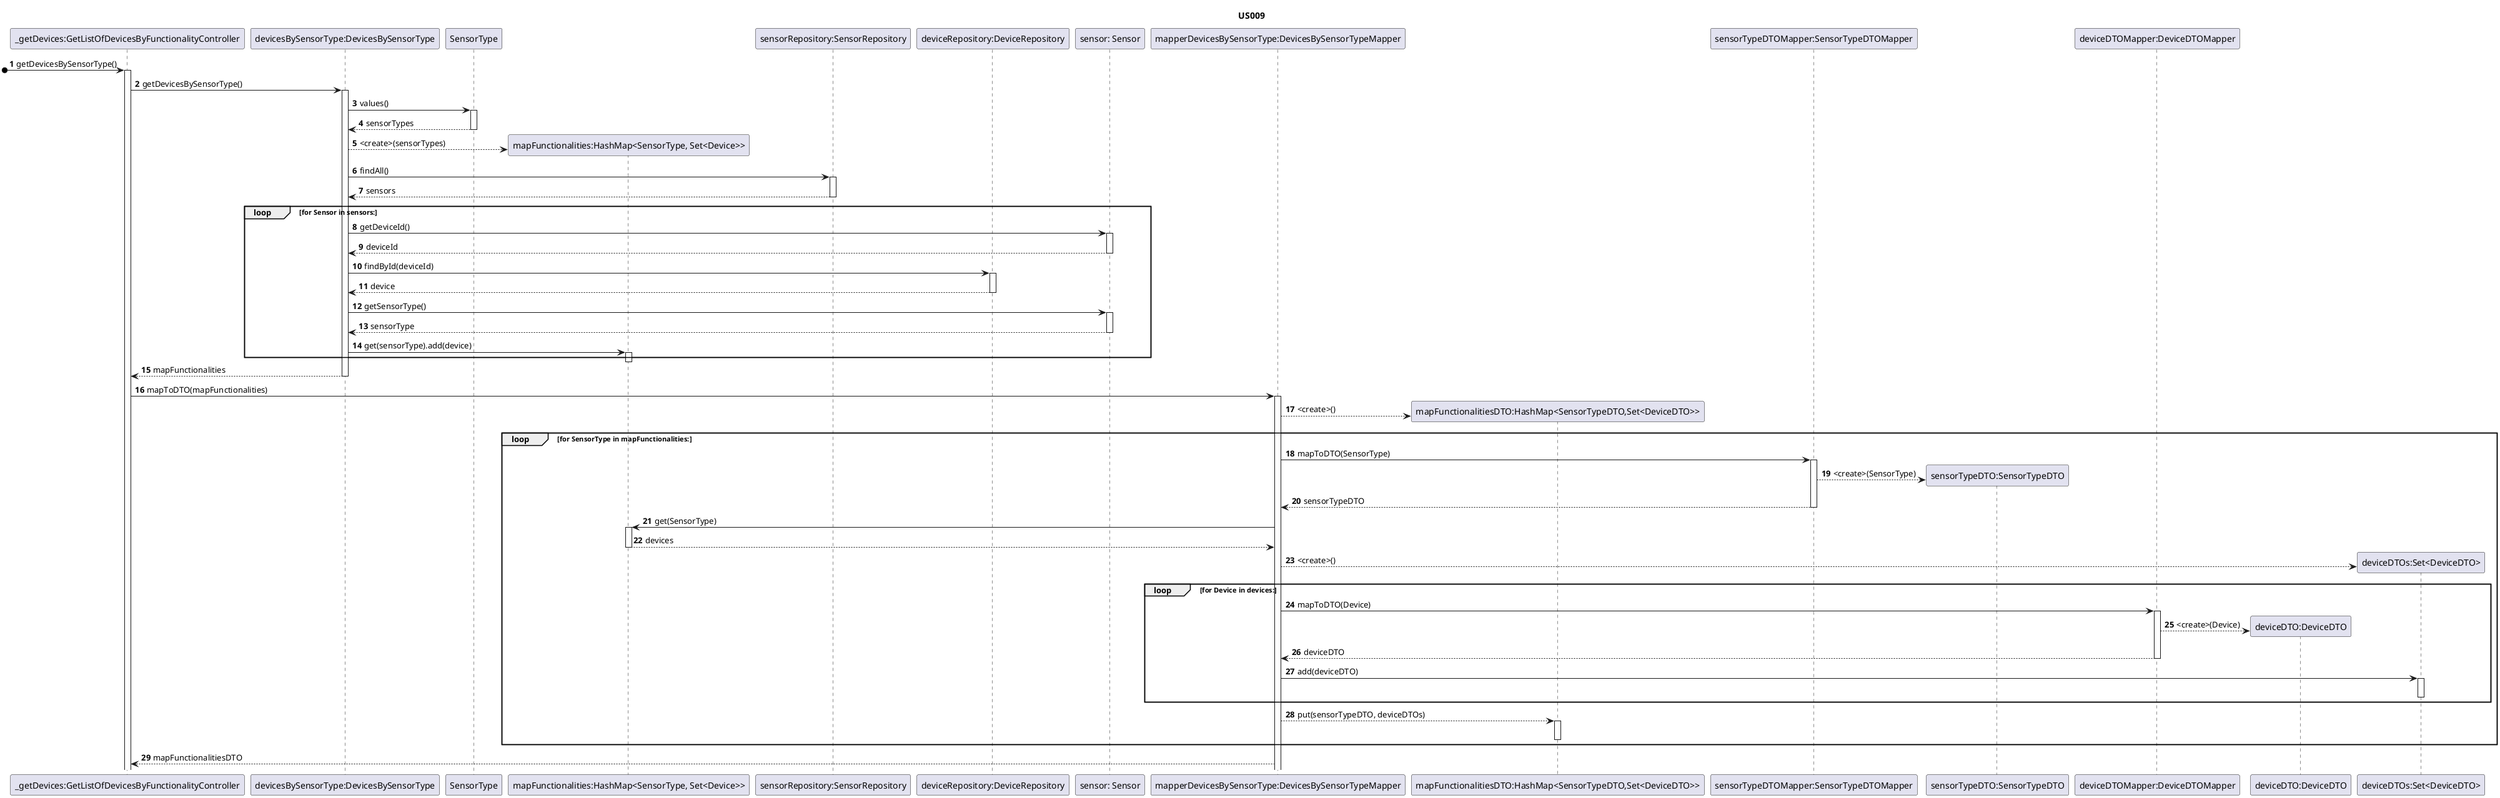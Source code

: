 @startuml

title US009
autonumber

/'
As a Power User [or Administrator], I want to get a list of all devices in a house,
grouped by device functionality types. It must include device location.'/

participant "_getDevices:GetListOfDevicesByFunctionalityController" as C
participant "devicesBySensorType:DevicesBySensorType" as U
participant "SensorType" as ST
participant "mapFunctionalities:HashMap<SensorType, Set<Device>>" as M
participant "sensorRepository:SensorRepository" as SR
participant "deviceRepository:DeviceRepository" as DR
participant "sensor: Sensor" as S
participant "mapperDevicesBySensorType:DevicesBySensorTypeMapper" as M1
participant "mapFunctionalitiesDTO:HashMap<SensorTypeDTO,Set<DeviceDTO>>" as M2
participant "sensorTypeDTOMapper:SensorTypeDTOMapper" as M3
participant "sensorTypeDTO:SensorTypeDTO" as STDTO
participant "deviceDTOMapper:DeviceDTOMapper" as M4
participant "deviceDTO:DeviceDTO" as DDTO
participant "deviceDTOs:Set<DeviceDTO>" as DDTOs




[o-> C : getDevicesBySensorType()
activate C
C->U : getDevicesBySensorType()
activate U
U-> ST : values()
activate ST
ST --> U : sensorTypes
deactivate ST
U --> M** : <create>(sensorTypes)
U -> SR : findAll()
activate SR
SR --> U : sensors
deactivate SR
loop for Sensor in sensors:
    U -> S : getDeviceId()
    activate S
    S --> U : deviceId
    deactivate S
    U -> DR : findById(deviceId)
    activate DR
    DR --> U : device
    deactivate DR
    U -> S : getSensorType()
    activate S
    S --> U : sensorType
    deactivate S
    U -> M : get(sensorType).add(device)
    activate M
end loop
deactivate M
U --> C : mapFunctionalities
deactivate U
C -> M1 : mapToDTO(mapFunctionalities)
activate M1
M1 --> M2** : <create>()
loop for SensorType in mapFunctionalities:
    M1 -> M3 : mapToDTO(SensorType)
    activate M3
    M3 --> STDTO** : <create>(SensorType)
    M3 --> M1: sensorTypeDTO
    deactivate M3
    M1 -> M : get(SensorType)
    activate M
    M --> M1 : devices
    deactivate M
    M1 -->DDTOs** : <create>()
    loop for Device in devices:
        M1 -> M4 : mapToDTO(Device)
        activate M4
        M4 --> DDTO** : <create>(Device)
        M4 --> M1 : deviceDTO
        deactivate M4
        M1->DDTOs : add(deviceDTO)
        activate DDTOs
        deactivate DDTOs
    end loop
    M1 --> M2 : put(sensorTypeDTO, deviceDTOs)
    activate M2
    deactivate M2
end loop
M1 --> C : mapFunctionalitiesDTO








@enduml

@enduml